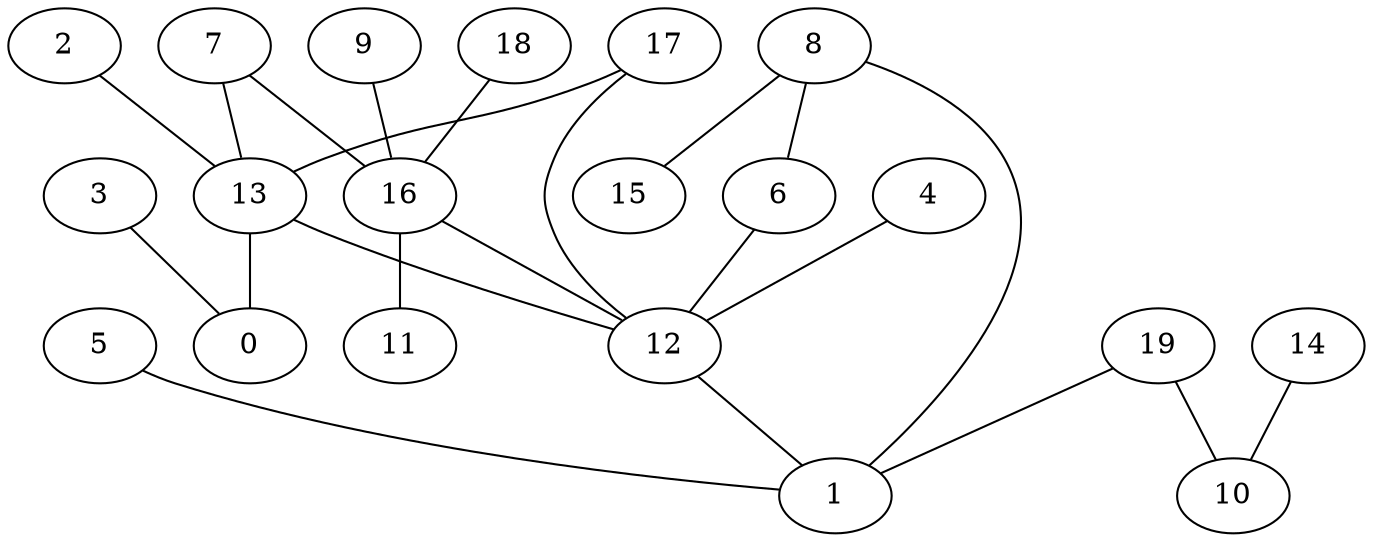 digraph GG_graph {

subgraph G_graph {
edge [color = black]
"5" -> "1" [dir = none]
"14" -> "10" [dir = none]
"2" -> "13" [dir = none]
"13" -> "12" [dir = none]
"13" -> "0" [dir = none]
"12" -> "1" [dir = none]
"7" -> "16" [dir = none]
"17" -> "13" [dir = none]
"9" -> "16" [dir = none]
"18" -> "16" [dir = none]
"3" -> "0" [dir = none]
"16" -> "11" [dir = none]
"16" -> "12" [dir = none]
"8" -> "6" [dir = none]
"8" -> "15" [dir = none]
"8" -> "1" [dir = none]
"4" -> "12" [dir = none]
"19" -> "10" [dir = none]
"19" -> "1" [dir = none]
"17" -> "12" [dir = none]
"6" -> "12" [dir = none]
"7" -> "13" [dir = none]
}

}
